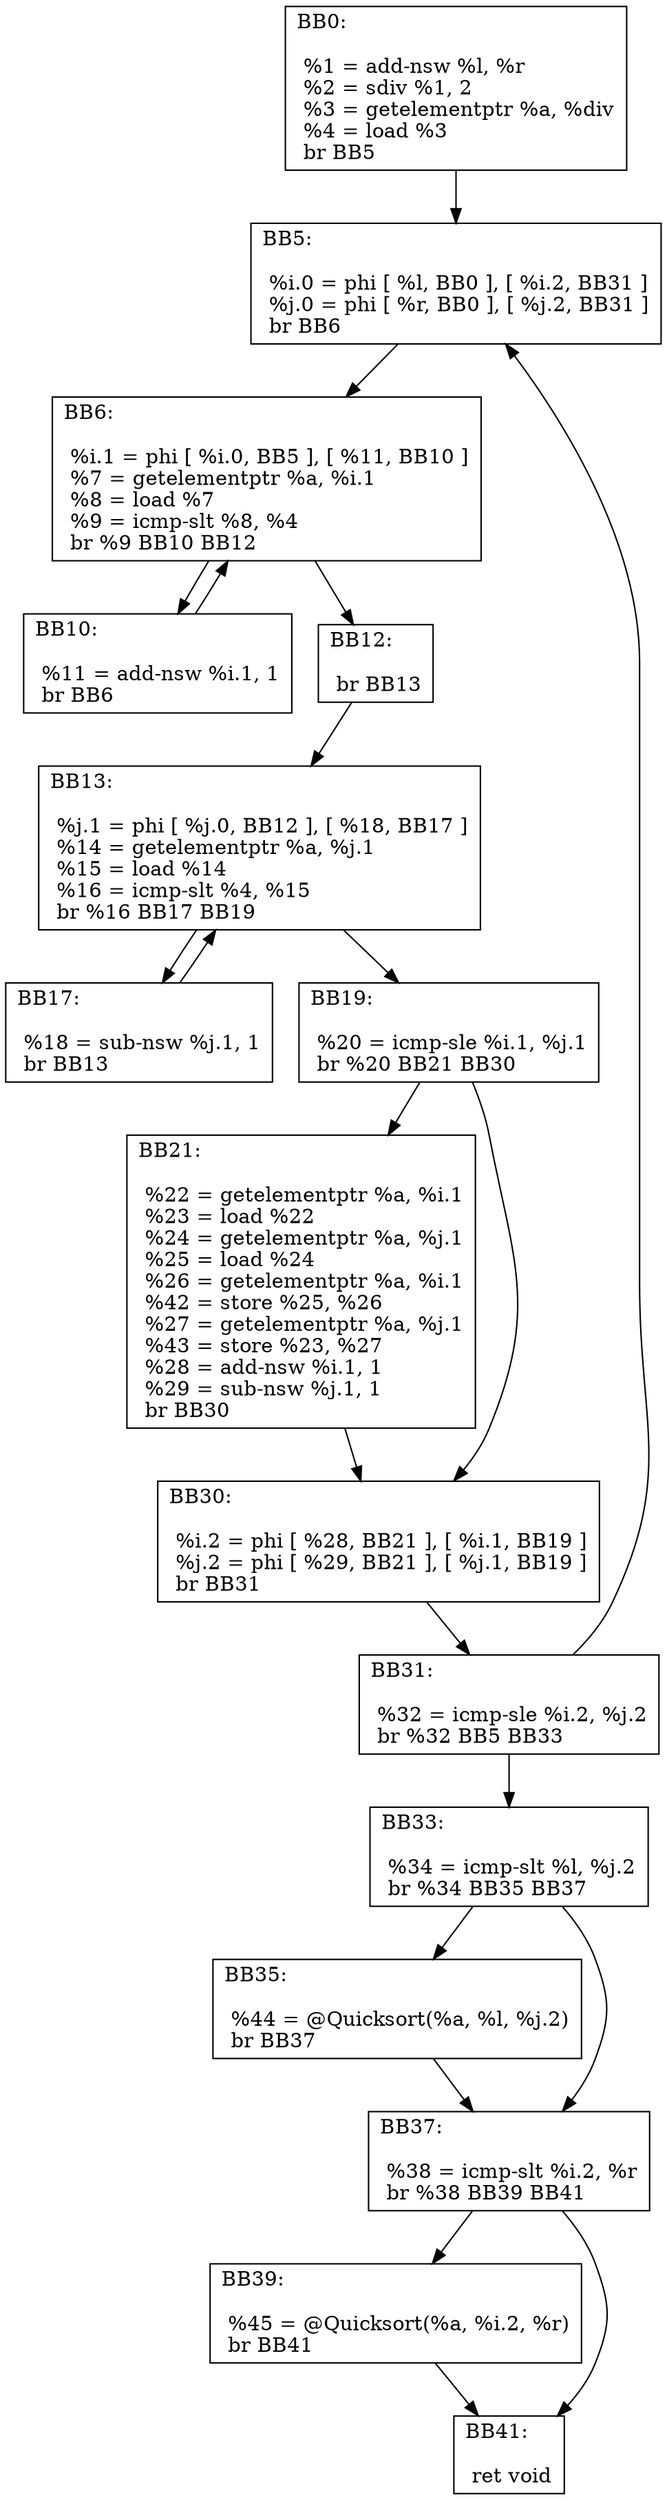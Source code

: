digraph "CFG for 'Quicksort' function" {
	AA0 [shape=record, label="{BB0:\l\l  %1 = add-nsw %l,  %r\l %2 = sdiv %1,  2\l %3 = getelementptr %a,  %div\l %4 = load %3\l br  BB5\l}"];
	AA0 -> AA5
	AA5 [shape=record, label="{BB5:\l\l  %i.0 = phi [  %l, BB0 ], [  %i.2, BB31 ]\l %j.0 = phi [  %r, BB0 ], [  %j.2, BB31 ]\l br  BB6\l}"];
	AA5 -> AA6
	AA6 [shape=record, label="{BB6:\l\l  %i.1 = phi [  %i.0, BB5 ], [  %11, BB10 ]\l %7 = getelementptr %a,  %i.1\l %8 = load %7\l %9 = icmp-slt %8,  %4\l br %9 BB10 BB12\l}"];
	AA6 -> AA10
	AA6 -> AA12
	AA10 [shape=record, label="{BB10:\l\l  %11 = add-nsw %i.1,  1\l br  BB6\l}"];
	AA10 -> AA6
	AA12 [shape=record, label="{BB12:\l\l  br  BB13\l}"];
	AA12 -> AA13
	AA13 [shape=record, label="{BB13:\l\l  %j.1 = phi [  %j.0, BB12 ], [  %18, BB17 ]\l %14 = getelementptr %a,  %j.1\l %15 = load %14\l %16 = icmp-slt %4,  %15\l br %16 BB17 BB19\l}"];
	AA13 -> AA17
	AA13 -> AA19
	AA17 [shape=record, label="{BB17:\l\l  %18 = sub-nsw %j.1,  1\l br  BB13\l}"];
	AA17 -> AA13
	AA19 [shape=record, label="{BB19:\l\l  %20 = icmp-sle %i.1,  %j.1\l br %20 BB21 BB30\l}"];
	AA19 -> AA21
	AA19 -> AA30
	AA21 [shape=record, label="{BB21:\l\l  %22 = getelementptr %a,  %i.1\l %23 = load %22\l %24 = getelementptr %a,  %j.1\l %25 = load %24\l %26 = getelementptr %a,  %i.1\l %42 = store %25,  %26\l %27 = getelementptr %a,  %j.1\l %43 = store %23,  %27\l %28 = add-nsw %i.1,  1\l %29 = sub-nsw %j.1,  1\l br  BB30\l}"];
	AA21 -> AA30
	AA30 [shape=record, label="{BB30:\l\l  %i.2 = phi [  %28, BB21 ], [  %i.1, BB19 ]\l %j.2 = phi [  %29, BB21 ], [  %j.1, BB19 ]\l br  BB31\l}"];
	AA30 -> AA31
	AA31 [shape=record, label="{BB31:\l\l  %32 = icmp-sle %i.2,  %j.2\l br %32 BB5 BB33\l}"];
	AA31 -> AA5
	AA31 -> AA33
	AA33 [shape=record, label="{BB33:\l\l  %34 = icmp-slt %l,  %j.2\l br %34 BB35 BB37\l}"];
	AA33 -> AA35
	AA33 -> AA37
	AA35 [shape=record, label="{BB35:\l\l  %44 = @Quicksort(%a, %l, %j.2)\l br  BB37\l}"];
	AA35 -> AA37
	AA37 [shape=record, label="{BB37:\l\l  %38 = icmp-slt %i.2,  %r\l br %38 BB39 BB41\l}"];
	AA37 -> AA39
	AA37 -> AA41
	AA39 [shape=record, label="{BB39:\l\l  %45 = @Quicksort(%a, %i.2, %r)\l br  BB41\l}"];
	AA39 -> AA41
	AA41 [shape=record, label="{BB41:\l\l  ret void\l}"];
}
